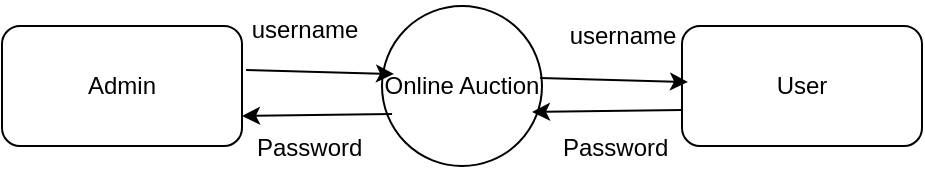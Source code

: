 <mxfile version="20.8.16" type="device"><diagram name="Page-1" id="mRd09LdtHtdWL6J9HerF"><mxGraphModel dx="1035" dy="502" grid="1" gridSize="10" guides="1" tooltips="1" connect="1" arrows="1" fold="1" page="1" pageScale="1" pageWidth="850" pageHeight="1100" math="0" shadow="0"><root><mxCell id="0"/><mxCell id="1" parent="0"/><mxCell id="PA6s-zWGQSUVcvaMYpzR-183" value="Admin" style="rounded=1;whiteSpace=wrap;html=1;" vertex="1" parent="1"><mxGeometry x="350" y="343" width="120" height="60" as="geometry"/></mxCell><mxCell id="PA6s-zWGQSUVcvaMYpzR-184" value="Online Auction" style="ellipse;whiteSpace=wrap;html=1;aspect=fixed;" vertex="1" parent="1"><mxGeometry x="540" y="333" width="80" height="80" as="geometry"/></mxCell><mxCell id="PA6s-zWGQSUVcvaMYpzR-185" value="User" style="rounded=1;whiteSpace=wrap;html=1;" vertex="1" parent="1"><mxGeometry x="690" y="343" width="120" height="60" as="geometry"/></mxCell><mxCell id="PA6s-zWGQSUVcvaMYpzR-186" value="" style="endArrow=classic;html=1;rounded=0;entryX=0.075;entryY=0.425;entryDx=0;entryDy=0;entryPerimeter=0;exitX=1.017;exitY=0.367;exitDx=0;exitDy=0;exitPerimeter=0;" edge="1" parent="1" source="PA6s-zWGQSUVcvaMYpzR-183" target="PA6s-zWGQSUVcvaMYpzR-184"><mxGeometry width="50" height="50" relative="1" as="geometry"><mxPoint x="500" y="333" as="sourcePoint"/><mxPoint x="550" y="283" as="targetPoint"/></mxGeometry></mxCell><mxCell id="PA6s-zWGQSUVcvaMYpzR-187" value="" style="endArrow=classic;html=1;rounded=0;entryX=0.075;entryY=0.425;entryDx=0;entryDy=0;entryPerimeter=0;exitX=1.017;exitY=0.367;exitDx=0;exitDy=0;exitPerimeter=0;" edge="1" parent="1"><mxGeometry width="50" height="50" relative="1" as="geometry"><mxPoint x="619.04" y="369.02" as="sourcePoint"/><mxPoint x="693" y="371" as="targetPoint"/></mxGeometry></mxCell><mxCell id="PA6s-zWGQSUVcvaMYpzR-188" value="" style="endArrow=classic;html=1;rounded=0;entryX=1;entryY=0.75;entryDx=0;entryDy=0;exitX=0.063;exitY=0.675;exitDx=0;exitDy=0;exitPerimeter=0;" edge="1" parent="1" source="PA6s-zWGQSUVcvaMYpzR-184" target="PA6s-zWGQSUVcvaMYpzR-183"><mxGeometry width="50" height="50" relative="1" as="geometry"><mxPoint x="490" y="563" as="sourcePoint"/><mxPoint x="540" y="513" as="targetPoint"/></mxGeometry></mxCell><mxCell id="PA6s-zWGQSUVcvaMYpzR-189" value="" style="endArrow=classic;html=1;rounded=0;entryX=1;entryY=0.75;entryDx=0;entryDy=0;exitX=0.063;exitY=0.675;exitDx=0;exitDy=0;exitPerimeter=0;" edge="1" parent="1"><mxGeometry width="50" height="50" relative="1" as="geometry"><mxPoint x="690.04" y="385" as="sourcePoint"/><mxPoint x="615" y="386" as="targetPoint"/></mxGeometry></mxCell><mxCell id="PA6s-zWGQSUVcvaMYpzR-190" value="username" style="text;html=1;align=center;verticalAlign=middle;resizable=0;points=[];autosize=1;strokeColor=none;fillColor=none;" vertex="1" parent="1"><mxGeometry x="461" y="330" width="80" height="30" as="geometry"/></mxCell><mxCell id="PA6s-zWGQSUVcvaMYpzR-191" value="username" style="text;html=1;align=center;verticalAlign=middle;resizable=0;points=[];autosize=1;strokeColor=none;fillColor=none;" vertex="1" parent="1"><mxGeometry x="620" y="333" width="80" height="30" as="geometry"/></mxCell><mxCell id="PA6s-zWGQSUVcvaMYpzR-192" value="Password&lt;span style=&quot;white-space: pre;&quot;&gt;&#9;&lt;/span&gt;" style="text;html=1;align=center;verticalAlign=middle;resizable=0;points=[];autosize=1;strokeColor=none;fillColor=none;" vertex="1" parent="1"><mxGeometry x="467" y="389" width="100" height="30" as="geometry"/></mxCell><mxCell id="PA6s-zWGQSUVcvaMYpzR-193" value="Password&lt;span style=&quot;white-space: pre;&quot;&gt;&#9;&lt;/span&gt;" style="text;html=1;align=center;verticalAlign=middle;resizable=0;points=[];autosize=1;strokeColor=none;fillColor=none;" vertex="1" parent="1"><mxGeometry x="620" y="389" width="100" height="30" as="geometry"/></mxCell></root></mxGraphModel></diagram></mxfile>